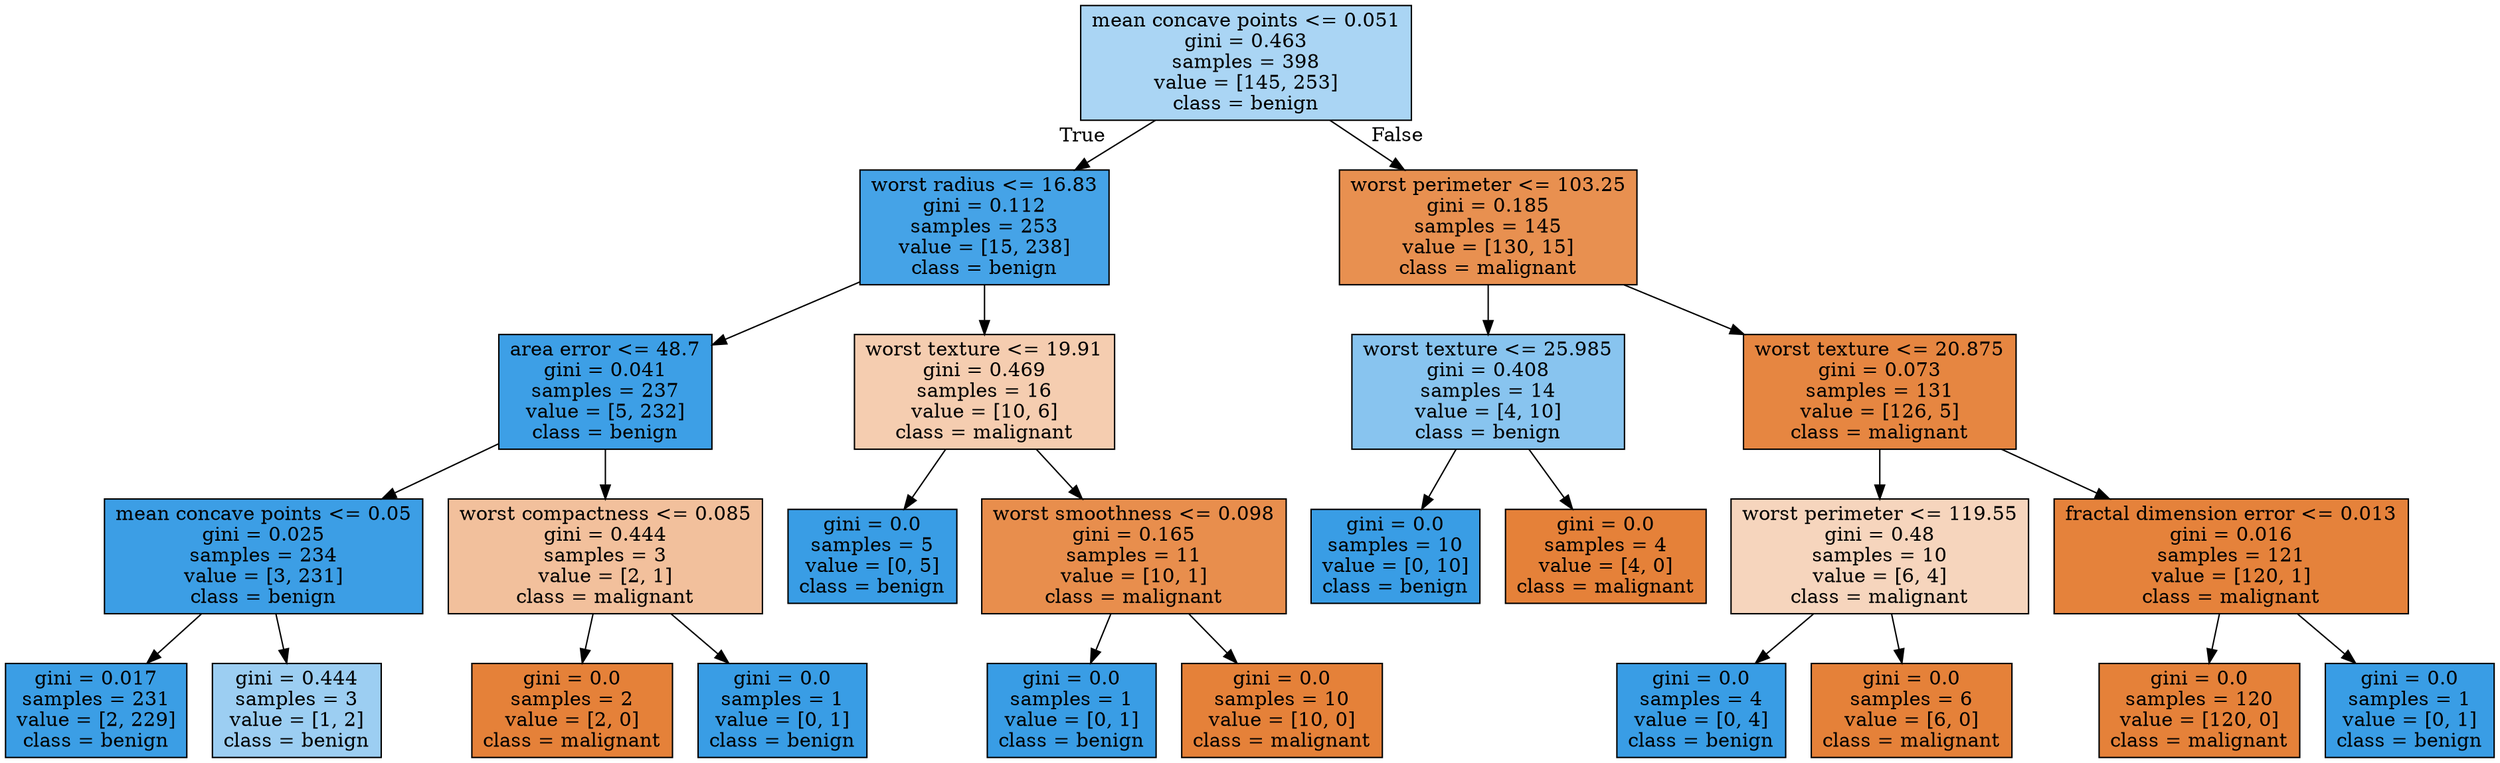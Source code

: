 digraph Tree {
node [shape=box, style="filled", color="black"] ;
0 [label="mean concave points <= 0.051\ngini = 0.463\nsamples = 398\nvalue = [145, 253]\nclass = benign", fillcolor="#aad5f4"] ;
1 [label="worst radius <= 16.83\ngini = 0.112\nsamples = 253\nvalue = [15, 238]\nclass = benign", fillcolor="#45a3e7"] ;
0 -> 1 [labeldistance=2.5, labelangle=45, headlabel="True"] ;
2 [label="area error <= 48.7\ngini = 0.041\nsamples = 237\nvalue = [5, 232]\nclass = benign", fillcolor="#3d9fe6"] ;
1 -> 2 ;
3 [label="mean concave points <= 0.05\ngini = 0.025\nsamples = 234\nvalue = [3, 231]\nclass = benign", fillcolor="#3c9ee5"] ;
2 -> 3 ;
4 [label="gini = 0.017\nsamples = 231\nvalue = [2, 229]\nclass = benign", fillcolor="#3b9ee5"] ;
3 -> 4 ;
5 [label="gini = 0.444\nsamples = 3\nvalue = [1, 2]\nclass = benign", fillcolor="#9ccef2"] ;
3 -> 5 ;
6 [label="worst compactness <= 0.085\ngini = 0.444\nsamples = 3\nvalue = [2, 1]\nclass = malignant", fillcolor="#f2c09c"] ;
2 -> 6 ;
7 [label="gini = 0.0\nsamples = 2\nvalue = [2, 0]\nclass = malignant", fillcolor="#e58139"] ;
6 -> 7 ;
8 [label="gini = 0.0\nsamples = 1\nvalue = [0, 1]\nclass = benign", fillcolor="#399de5"] ;
6 -> 8 ;
9 [label="worst texture <= 19.91\ngini = 0.469\nsamples = 16\nvalue = [10, 6]\nclass = malignant", fillcolor="#f5cdb0"] ;
1 -> 9 ;
10 [label="gini = 0.0\nsamples = 5\nvalue = [0, 5]\nclass = benign", fillcolor="#399de5"] ;
9 -> 10 ;
11 [label="worst smoothness <= 0.098\ngini = 0.165\nsamples = 11\nvalue = [10, 1]\nclass = malignant", fillcolor="#e88e4d"] ;
9 -> 11 ;
12 [label="gini = 0.0\nsamples = 1\nvalue = [0, 1]\nclass = benign", fillcolor="#399de5"] ;
11 -> 12 ;
13 [label="gini = 0.0\nsamples = 10\nvalue = [10, 0]\nclass = malignant", fillcolor="#e58139"] ;
11 -> 13 ;
14 [label="worst perimeter <= 103.25\ngini = 0.185\nsamples = 145\nvalue = [130, 15]\nclass = malignant", fillcolor="#e89050"] ;
0 -> 14 [labeldistance=2.5, labelangle=-45, headlabel="False"] ;
15 [label="worst texture <= 25.985\ngini = 0.408\nsamples = 14\nvalue = [4, 10]\nclass = benign", fillcolor="#88c4ef"] ;
14 -> 15 ;
16 [label="gini = 0.0\nsamples = 10\nvalue = [0, 10]\nclass = benign", fillcolor="#399de5"] ;
15 -> 16 ;
17 [label="gini = 0.0\nsamples = 4\nvalue = [4, 0]\nclass = malignant", fillcolor="#e58139"] ;
15 -> 17 ;
18 [label="worst texture <= 20.875\ngini = 0.073\nsamples = 131\nvalue = [126, 5]\nclass = malignant", fillcolor="#e68641"] ;
14 -> 18 ;
19 [label="worst perimeter <= 119.55\ngini = 0.48\nsamples = 10\nvalue = [6, 4]\nclass = malignant", fillcolor="#f6d5bd"] ;
18 -> 19 ;
20 [label="gini = 0.0\nsamples = 4\nvalue = [0, 4]\nclass = benign", fillcolor="#399de5"] ;
19 -> 20 ;
21 [label="gini = 0.0\nsamples = 6\nvalue = [6, 0]\nclass = malignant", fillcolor="#e58139"] ;
19 -> 21 ;
22 [label="fractal dimension error <= 0.013\ngini = 0.016\nsamples = 121\nvalue = [120, 1]\nclass = malignant", fillcolor="#e5823b"] ;
18 -> 22 ;
23 [label="gini = 0.0\nsamples = 120\nvalue = [120, 0]\nclass = malignant", fillcolor="#e58139"] ;
22 -> 23 ;
24 [label="gini = 0.0\nsamples = 1\nvalue = [0, 1]\nclass = benign", fillcolor="#399de5"] ;
22 -> 24 ;
}